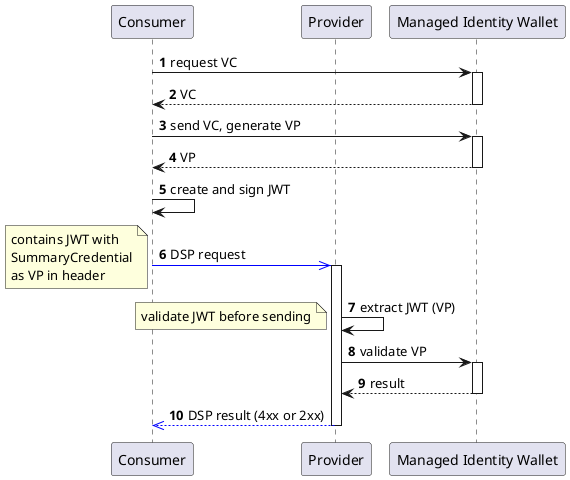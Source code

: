 @startuml
participant Consumer as cons
participant Provider as prov
participant "Managed Identity Wallet" as miw

autonumber

cons -> miw++: request VC
return VC
cons -> miw++: send VC, generate VP
return VP

cons -> cons : create and sign JWT

cons -[#blue]>> prov ++: DSP request
note left: contains JWT with\nSummaryCredential\nas VP in header

prov -> prov: extract JWT (VP) 
note left: validate JWT before sending
prov -> miw ++ : validate VP
return result

return DSP result (4xx or 2xx)

@enduml